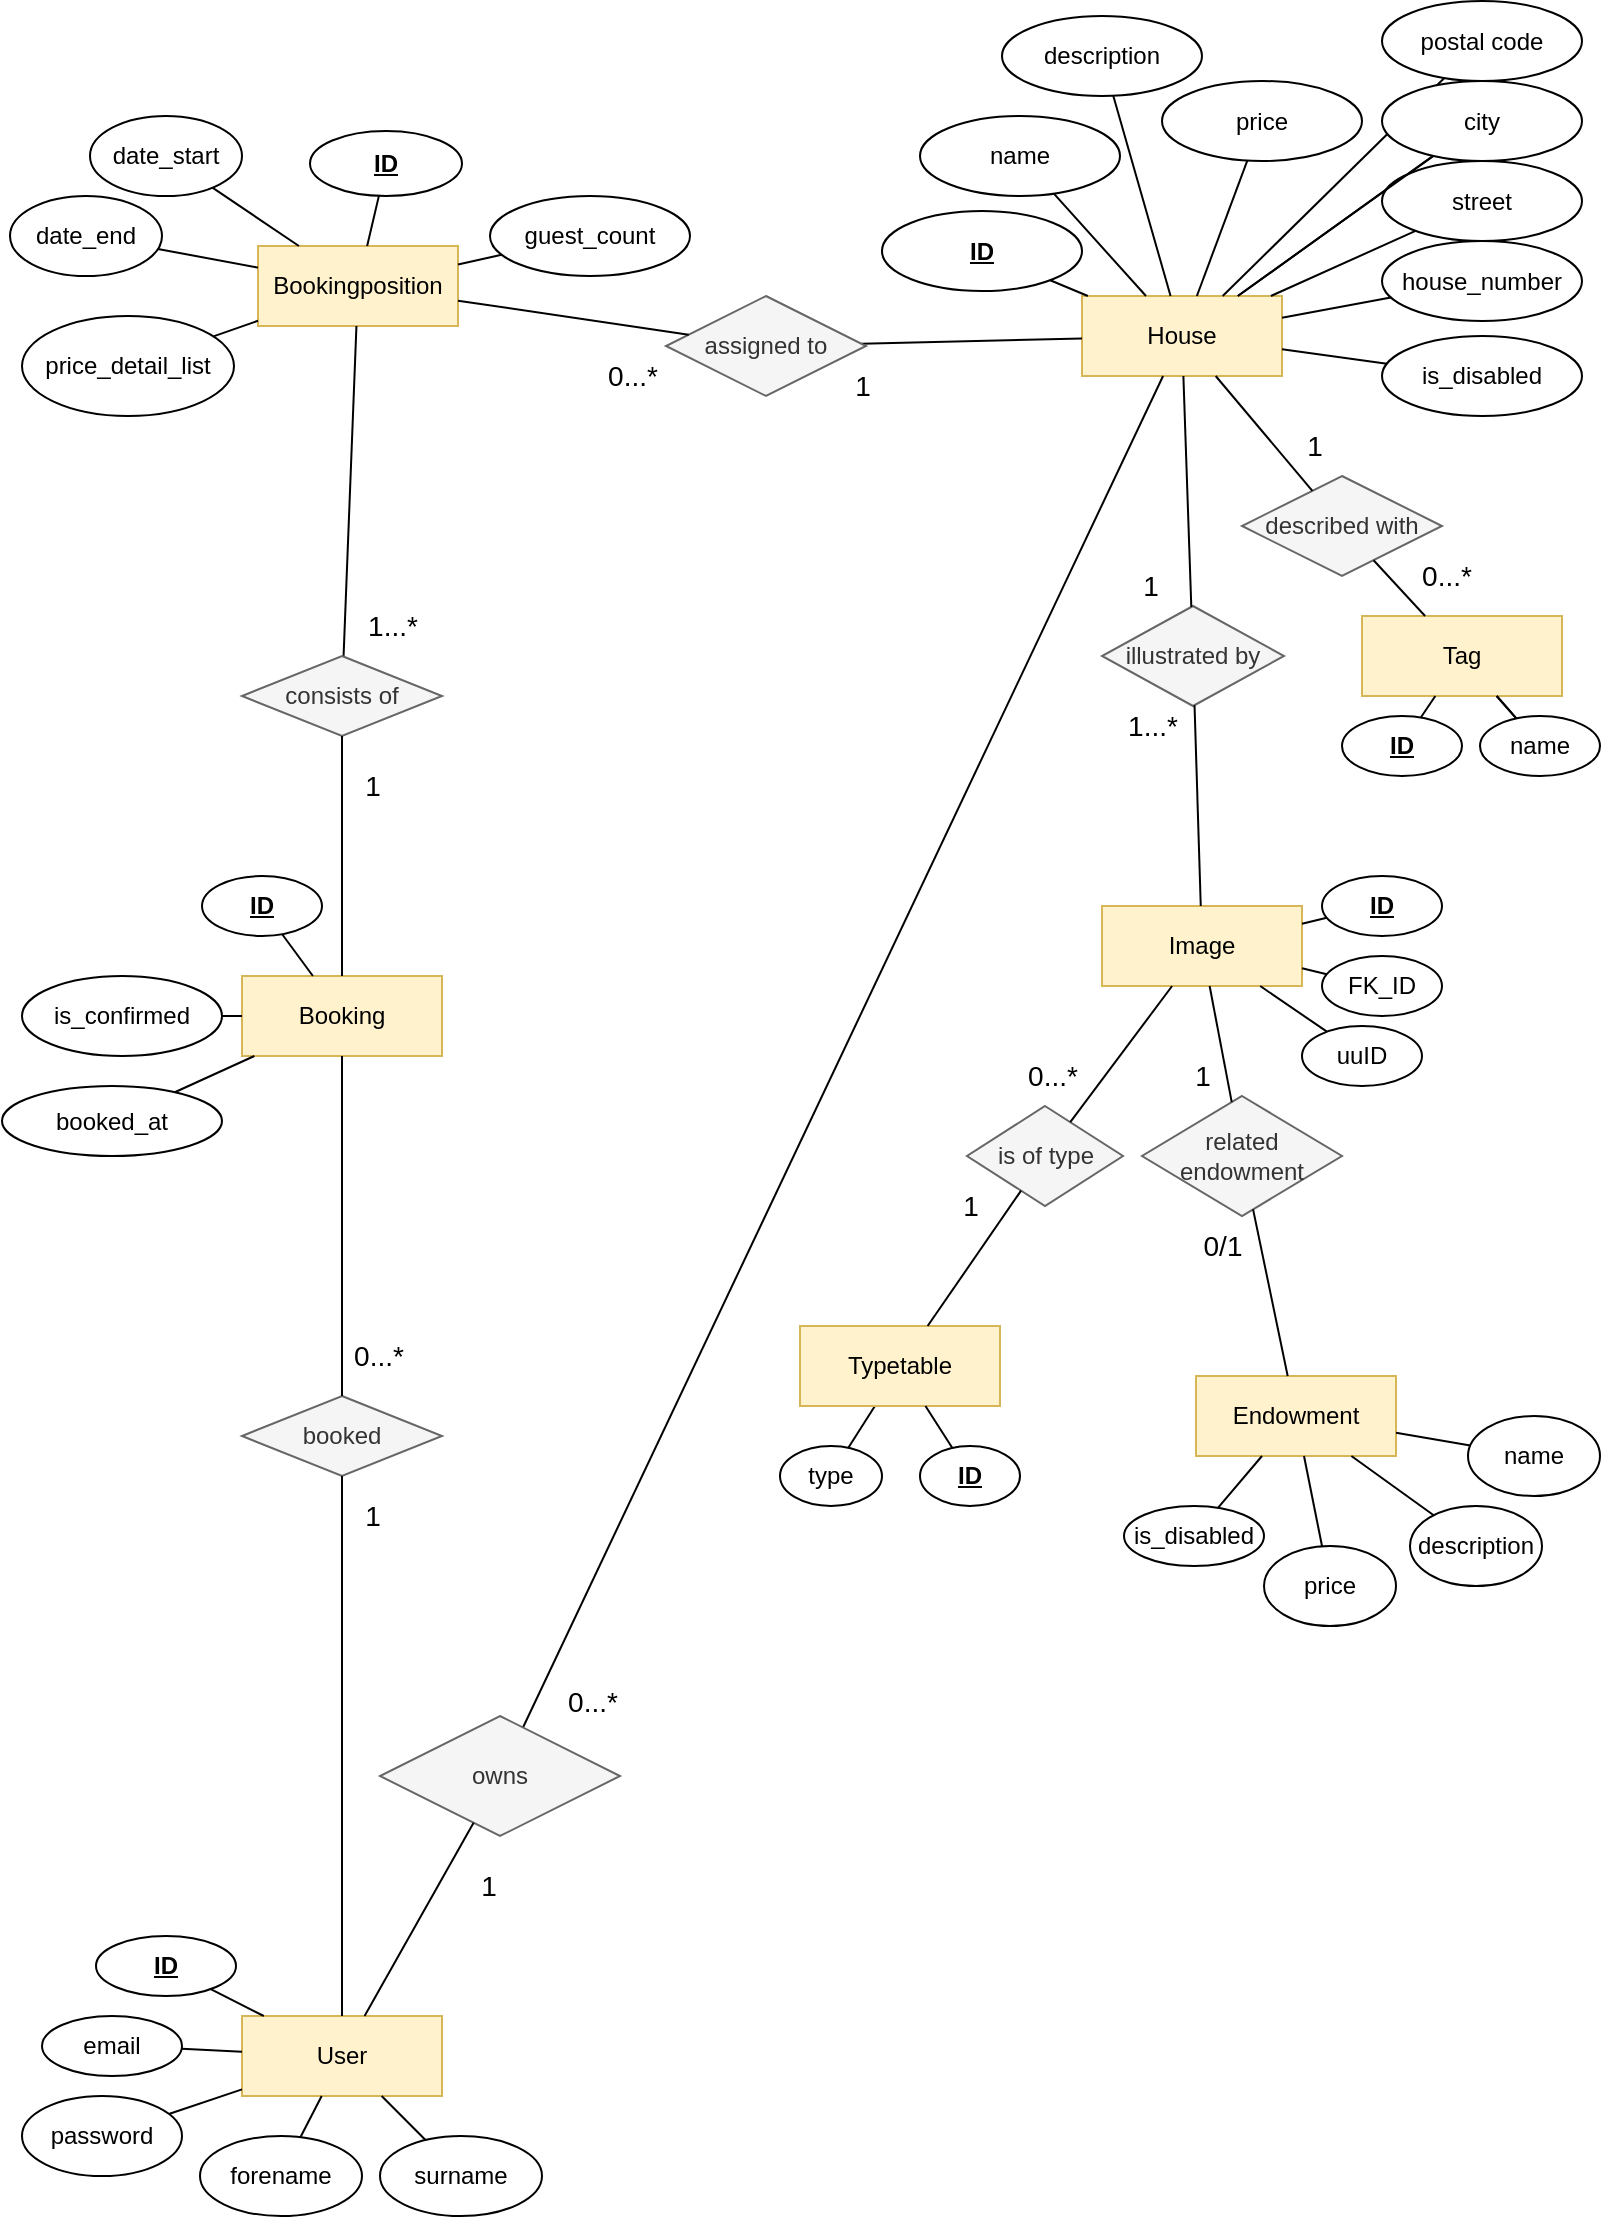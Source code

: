 <mxfile version="22.1.2" type="device">
  <diagram name="Seite-1" id="OsifApjgYvvoh2VOSOsC">
    <mxGraphModel dx="1434" dy="836" grid="1" gridSize="10" guides="1" tooltips="1" connect="1" arrows="1" fold="1" page="1" pageScale="1" pageWidth="827" pageHeight="1169" math="0" shadow="0">
      <root>
        <mxCell id="0" />
        <mxCell id="1" parent="0" />
        <mxCell id="ab5W0s9qCHvpIZwfEwE3-1" value="User" style="whiteSpace=wrap;html=1;align=center;fillColor=#fff2cc;strokeColor=#d6b656;" parent="1" vertex="1">
          <mxGeometry x="130" y="1030" width="100" height="40" as="geometry" />
        </mxCell>
        <mxCell id="ab5W0s9qCHvpIZwfEwE3-3" style="rounded=0;orthogonalLoop=1;jettySize=auto;html=1;endArrow=none;endFill=0;" parent="1" source="ab5W0s9qCHvpIZwfEwE3-2" target="ab5W0s9qCHvpIZwfEwE3-1" edge="1">
          <mxGeometry relative="1" as="geometry" />
        </mxCell>
        <mxCell id="ab5W0s9qCHvpIZwfEwE3-2" value="&lt;b&gt;&lt;u&gt;ID&lt;br&gt;&lt;/u&gt;&lt;/b&gt;" style="ellipse;whiteSpace=wrap;html=1;align=center;" parent="1" vertex="1">
          <mxGeometry x="57" y="990" width="70" height="30" as="geometry" />
        </mxCell>
        <mxCell id="ab5W0s9qCHvpIZwfEwE3-4" style="rounded=0;orthogonalLoop=1;jettySize=auto;html=1;endArrow=none;endFill=0;" parent="1" source="ab5W0s9qCHvpIZwfEwE3-5" target="ab5W0s9qCHvpIZwfEwE3-1" edge="1">
          <mxGeometry relative="1" as="geometry">
            <mxPoint x="306" y="1010" as="targetPoint" />
          </mxGeometry>
        </mxCell>
        <mxCell id="ab5W0s9qCHvpIZwfEwE3-5" value="email" style="ellipse;whiteSpace=wrap;html=1;align=center;" parent="1" vertex="1">
          <mxGeometry x="30" y="1030" width="70" height="30" as="geometry" />
        </mxCell>
        <mxCell id="ab5W0s9qCHvpIZwfEwE3-8" style="rounded=0;orthogonalLoop=1;jettySize=auto;html=1;endArrow=none;endFill=0;" parent="1" source="ab5W0s9qCHvpIZwfEwE3-9" target="ab5W0s9qCHvpIZwfEwE3-1" edge="1">
          <mxGeometry relative="1" as="geometry">
            <mxPoint x="240" y="970" as="targetPoint" />
          </mxGeometry>
        </mxCell>
        <mxCell id="ab5W0s9qCHvpIZwfEwE3-9" value="password" style="ellipse;whiteSpace=wrap;html=1;align=center;" parent="1" vertex="1">
          <mxGeometry x="20" y="1070" width="80" height="40" as="geometry" />
        </mxCell>
        <mxCell id="ab5W0s9qCHvpIZwfEwE3-10" style="rounded=0;orthogonalLoop=1;jettySize=auto;html=1;endArrow=none;endFill=0;" parent="1" source="ab5W0s9qCHvpIZwfEwE3-11" target="ab5W0s9qCHvpIZwfEwE3-1" edge="1">
          <mxGeometry relative="1" as="geometry">
            <mxPoint x="217" y="940" as="targetPoint" />
          </mxGeometry>
        </mxCell>
        <mxCell id="ab5W0s9qCHvpIZwfEwE3-11" value="forename" style="ellipse;whiteSpace=wrap;html=1;align=center;" parent="1" vertex="1">
          <mxGeometry x="109" y="1090" width="81" height="40" as="geometry" />
        </mxCell>
        <mxCell id="ab5W0s9qCHvpIZwfEwE3-12" style="rounded=0;orthogonalLoop=1;jettySize=auto;html=1;endArrow=none;endFill=0;" parent="1" source="ab5W0s9qCHvpIZwfEwE3-13" target="ab5W0s9qCHvpIZwfEwE3-1" edge="1">
          <mxGeometry relative="1" as="geometry">
            <mxPoint x="117" y="940" as="targetPoint" />
          </mxGeometry>
        </mxCell>
        <mxCell id="ab5W0s9qCHvpIZwfEwE3-13" value="surname" style="ellipse;whiteSpace=wrap;html=1;align=center;" parent="1" vertex="1">
          <mxGeometry x="199" y="1090" width="81" height="40" as="geometry" />
        </mxCell>
        <mxCell id="ab5W0s9qCHvpIZwfEwE3-16" value="Tag" style="whiteSpace=wrap;html=1;align=center;fillColor=#fff2cc;strokeColor=#d6b656;" parent="1" vertex="1">
          <mxGeometry x="690" y="330" width="100" height="40" as="geometry" />
        </mxCell>
        <mxCell id="ab5W0s9qCHvpIZwfEwE3-17" style="rounded=0;orthogonalLoop=1;jettySize=auto;html=1;endArrow=none;endFill=0;" parent="1" source="ab5W0s9qCHvpIZwfEwE3-18" target="ab5W0s9qCHvpIZwfEwE3-16" edge="1">
          <mxGeometry relative="1" as="geometry">
            <mxPoint x="668.333" y="270" as="targetPoint" />
          </mxGeometry>
        </mxCell>
        <mxCell id="ab5W0s9qCHvpIZwfEwE3-18" value="&lt;b&gt;&lt;u&gt;ID&lt;/u&gt;&lt;/b&gt;" style="ellipse;whiteSpace=wrap;html=1;align=center;" parent="1" vertex="1">
          <mxGeometry x="680" y="380" width="60" height="30" as="geometry" />
        </mxCell>
        <mxCell id="ab5W0s9qCHvpIZwfEwE3-21" style="rounded=0;orthogonalLoop=1;jettySize=auto;html=1;endArrow=none;endFill=0;" parent="1" source="ab5W0s9qCHvpIZwfEwE3-22" target="ab5W0s9qCHvpIZwfEwE3-16" edge="1">
          <mxGeometry relative="1" as="geometry">
            <mxPoint x="672" y="470" as="targetPoint" />
          </mxGeometry>
        </mxCell>
        <mxCell id="ab5W0s9qCHvpIZwfEwE3-23" value="Booking" style="whiteSpace=wrap;html=1;align=center;fillColor=#fff2cc;strokeColor=#d6b656;" parent="1" vertex="1">
          <mxGeometry x="130" y="510" width="100" height="40" as="geometry" />
        </mxCell>
        <mxCell id="ab5W0s9qCHvpIZwfEwE3-24" value="Bookingposition" style="whiteSpace=wrap;html=1;align=center;fillColor=#fff2cc;strokeColor=#d6b656;" parent="1" vertex="1">
          <mxGeometry x="138" y="145" width="100" height="40" as="geometry" />
        </mxCell>
        <mxCell id="ab5W0s9qCHvpIZwfEwE3-25" style="rounded=0;orthogonalLoop=1;jettySize=auto;html=1;endArrow=none;endFill=0;" parent="1" source="ab5W0s9qCHvpIZwfEwE3-26" target="ab5W0s9qCHvpIZwfEwE3-24" edge="1">
          <mxGeometry relative="1" as="geometry">
            <mxPoint x="54" y="165" as="targetPoint" />
          </mxGeometry>
        </mxCell>
        <mxCell id="ab5W0s9qCHvpIZwfEwE3-26" value="&lt;b&gt;&lt;u&gt;ID&lt;/u&gt;&lt;/b&gt;" style="ellipse;whiteSpace=wrap;html=1;align=center;" parent="1" vertex="1">
          <mxGeometry x="164" y="87.5" width="76" height="32.5" as="geometry" />
        </mxCell>
        <mxCell id="ab5W0s9qCHvpIZwfEwE3-29" value="House" style="whiteSpace=wrap;html=1;align=center;fillColor=#fff2cc;strokeColor=#d6b656;" parent="1" vertex="1">
          <mxGeometry x="550" y="170" width="100" height="40" as="geometry" />
        </mxCell>
        <mxCell id="ab5W0s9qCHvpIZwfEwE3-32" style="rounded=0;orthogonalLoop=1;jettySize=auto;html=1;endArrow=none;endFill=0;" parent="1" source="ab5W0s9qCHvpIZwfEwE3-33" target="ab5W0s9qCHvpIZwfEwE3-24" edge="1">
          <mxGeometry relative="1" as="geometry">
            <mxPoint x="268" y="75" as="targetPoint" />
          </mxGeometry>
        </mxCell>
        <mxCell id="ab5W0s9qCHvpIZwfEwE3-33" value="date_start" style="ellipse;whiteSpace=wrap;html=1;align=center;" parent="1" vertex="1">
          <mxGeometry x="54" y="80" width="76" height="40" as="geometry" />
        </mxCell>
        <mxCell id="ab5W0s9qCHvpIZwfEwE3-34" style="rounded=0;orthogonalLoop=1;jettySize=auto;html=1;endArrow=none;endFill=0;" parent="1" source="ab5W0s9qCHvpIZwfEwE3-35" target="ab5W0s9qCHvpIZwfEwE3-24" edge="1">
          <mxGeometry relative="1" as="geometry">
            <mxPoint x="208" y="15" as="targetPoint" />
          </mxGeometry>
        </mxCell>
        <mxCell id="ab5W0s9qCHvpIZwfEwE3-35" value="date_end" style="ellipse;whiteSpace=wrap;html=1;align=center;" parent="1" vertex="1">
          <mxGeometry x="14" y="120" width="76" height="40" as="geometry" />
        </mxCell>
        <mxCell id="ab5W0s9qCHvpIZwfEwE3-36" style="rounded=0;orthogonalLoop=1;jettySize=auto;html=1;endArrow=none;endFill=0;" parent="1" source="ab5W0s9qCHvpIZwfEwE3-37" target="ab5W0s9qCHvpIZwfEwE3-29" edge="1">
          <mxGeometry relative="1" as="geometry">
            <mxPoint x="551" y="325" as="targetPoint" />
          </mxGeometry>
        </mxCell>
        <mxCell id="ab5W0s9qCHvpIZwfEwE3-37" value="&lt;b&gt;&lt;u&gt;ID&lt;/u&gt;&lt;/b&gt;" style="ellipse;whiteSpace=wrap;html=1;align=center;" parent="1" vertex="1">
          <mxGeometry x="450" y="127.5" width="100" height="40" as="geometry" />
        </mxCell>
        <mxCell id="ab5W0s9qCHvpIZwfEwE3-38" style="rounded=0;orthogonalLoop=1;jettySize=auto;html=1;endArrow=none;endFill=0;" parent="1" source="ab5W0s9qCHvpIZwfEwE3-39" target="ab5W0s9qCHvpIZwfEwE3-29" edge="1">
          <mxGeometry relative="1" as="geometry">
            <mxPoint x="571" y="317.5" as="targetPoint" />
          </mxGeometry>
        </mxCell>
        <mxCell id="ab5W0s9qCHvpIZwfEwE3-39" value="description" style="ellipse;whiteSpace=wrap;html=1;align=center;" parent="1" vertex="1">
          <mxGeometry x="510" y="30" width="100" height="40" as="geometry" />
        </mxCell>
        <mxCell id="ab5W0s9qCHvpIZwfEwE3-40" style="rounded=0;orthogonalLoop=1;jettySize=auto;html=1;endArrow=none;endFill=0;" parent="1" source="ab5W0s9qCHvpIZwfEwE3-41" target="ab5W0s9qCHvpIZwfEwE3-29" edge="1">
          <mxGeometry relative="1" as="geometry">
            <mxPoint x="610" y="305" as="targetPoint" />
          </mxGeometry>
        </mxCell>
        <mxCell id="ab5W0s9qCHvpIZwfEwE3-41" value="price" style="ellipse;whiteSpace=wrap;html=1;align=center;" parent="1" vertex="1">
          <mxGeometry x="590" y="62.5" width="100" height="40" as="geometry" />
        </mxCell>
        <mxCell id="ab5W0s9qCHvpIZwfEwE3-42" style="rounded=0;orthogonalLoop=1;jettySize=auto;html=1;endArrow=none;endFill=0;" parent="1" source="ab5W0s9qCHvpIZwfEwE3-43" target="ab5W0s9qCHvpIZwfEwE3-29" edge="1">
          <mxGeometry relative="1" as="geometry">
            <mxPoint x="660" y="305" as="targetPoint" />
          </mxGeometry>
        </mxCell>
        <mxCell id="ab5W0s9qCHvpIZwfEwE3-53" style="rounded=0;orthogonalLoop=1;jettySize=auto;html=1;endArrow=none;endFill=0;" parent="1" source="ab5W0s9qCHvpIZwfEwE3-44" target="ab5W0s9qCHvpIZwfEwE3-29" edge="1">
          <mxGeometry relative="1" as="geometry" />
        </mxCell>
        <mxCell id="ab5W0s9qCHvpIZwfEwE3-44" value="owns" style="shape=rhombus;perimeter=rhombusPerimeter;whiteSpace=wrap;html=1;align=center;fillColor=#f5f5f5;strokeColor=#666666;fontColor=#333333;" parent="1" vertex="1">
          <mxGeometry x="199" y="880" width="120" height="60" as="geometry" />
        </mxCell>
        <mxCell id="ab5W0s9qCHvpIZwfEwE3-45" style="rounded=0;orthogonalLoop=1;jettySize=auto;html=1;endArrow=none;endFill=0;" parent="1" source="ab5W0s9qCHvpIZwfEwE3-46" target="ab5W0s9qCHvpIZwfEwE3-29" edge="1">
          <mxGeometry relative="1" as="geometry">
            <mxPoint x="630" y="330" as="targetPoint" />
          </mxGeometry>
        </mxCell>
        <mxCell id="ab5W0s9qCHvpIZwfEwE3-46" value="street" style="ellipse;whiteSpace=wrap;html=1;align=center;" parent="1" vertex="1">
          <mxGeometry x="700" y="102.5" width="100" height="40" as="geometry" />
        </mxCell>
        <mxCell id="ab5W0s9qCHvpIZwfEwE3-47" style="rounded=0;orthogonalLoop=1;jettySize=auto;html=1;endArrow=none;endFill=0;" parent="1" source="ab5W0s9qCHvpIZwfEwE3-43" target="ab5W0s9qCHvpIZwfEwE3-29" edge="1">
          <mxGeometry relative="1" as="geometry">
            <mxPoint x="570" y="350" as="targetPoint" />
          </mxGeometry>
        </mxCell>
        <mxCell id="ab5W0s9qCHvpIZwfEwE3-48" value="house_number" style="ellipse;whiteSpace=wrap;html=1;align=center;" parent="1" vertex="1">
          <mxGeometry x="700" y="142.5" width="100" height="40" as="geometry" />
        </mxCell>
        <mxCell id="ab5W0s9qCHvpIZwfEwE3-49" style="rounded=0;orthogonalLoop=1;jettySize=auto;html=1;endArrow=none;endFill=0;" parent="1" source="ab5W0s9qCHvpIZwfEwE3-50" target="ab5W0s9qCHvpIZwfEwE3-29" edge="1">
          <mxGeometry relative="1" as="geometry">
            <mxPoint x="520" y="320" as="targetPoint" />
          </mxGeometry>
        </mxCell>
        <mxCell id="ab5W0s9qCHvpIZwfEwE3-50" value="postal code" style="ellipse;whiteSpace=wrap;html=1;align=center;" parent="1" vertex="1">
          <mxGeometry x="700" y="22.5" width="100" height="40" as="geometry" />
        </mxCell>
        <mxCell id="ab5W0s9qCHvpIZwfEwE3-51" style="rounded=0;orthogonalLoop=1;jettySize=auto;html=1;endArrow=none;endFill=0;" parent="1" source="ab5W0s9qCHvpIZwfEwE3-52" target="ab5W0s9qCHvpIZwfEwE3-29" edge="1">
          <mxGeometry relative="1" as="geometry">
            <mxPoint x="660" y="130" as="targetPoint" />
          </mxGeometry>
        </mxCell>
        <mxCell id="ab5W0s9qCHvpIZwfEwE3-52" value="name" style="ellipse;whiteSpace=wrap;html=1;align=center;" parent="1" vertex="1">
          <mxGeometry x="469" y="80" width="100" height="40" as="geometry" />
        </mxCell>
        <mxCell id="ab5W0s9qCHvpIZwfEwE3-54" style="rounded=0;orthogonalLoop=1;jettySize=auto;html=1;endArrow=none;endFill=0;" parent="1" source="ab5W0s9qCHvpIZwfEwE3-1" target="ab5W0s9qCHvpIZwfEwE3-44" edge="1">
          <mxGeometry relative="1" as="geometry">
            <mxPoint x="314" y="919" as="sourcePoint" />
            <mxPoint x="438" y="780" as="targetPoint" />
          </mxGeometry>
        </mxCell>
        <mxCell id="ab5W0s9qCHvpIZwfEwE3-56" style="rounded=0;orthogonalLoop=1;jettySize=auto;html=1;endArrow=none;endFill=0;" parent="1" source="ab5W0s9qCHvpIZwfEwE3-55" target="ab5W0s9qCHvpIZwfEwE3-29" edge="1">
          <mxGeometry relative="1" as="geometry" />
        </mxCell>
        <mxCell id="ab5W0s9qCHvpIZwfEwE3-55" value="assigned to" style="shape=rhombus;perimeter=rhombusPerimeter;whiteSpace=wrap;html=1;align=center;fillColor=#f5f5f5;strokeColor=#666666;fontColor=#333333;" parent="1" vertex="1">
          <mxGeometry x="342" y="170" width="100" height="50" as="geometry" />
        </mxCell>
        <mxCell id="ab5W0s9qCHvpIZwfEwE3-57" style="rounded=0;orthogonalLoop=1;jettySize=auto;html=1;endArrow=none;endFill=0;" parent="1" source="ab5W0s9qCHvpIZwfEwE3-24" target="ab5W0s9qCHvpIZwfEwE3-55" edge="1">
          <mxGeometry relative="1" as="geometry">
            <mxPoint x="-96" y="330" as="sourcePoint" />
            <mxPoint x="191" y="195" as="targetPoint" />
          </mxGeometry>
        </mxCell>
        <mxCell id="ab5W0s9qCHvpIZwfEwE3-58" value="described with" style="shape=rhombus;perimeter=rhombusPerimeter;whiteSpace=wrap;html=1;align=center;fillColor=#f5f5f5;fontColor=#333333;strokeColor=#666666;" parent="1" vertex="1">
          <mxGeometry x="630" y="260" width="100" height="50" as="geometry" />
        </mxCell>
        <mxCell id="ab5W0s9qCHvpIZwfEwE3-59" style="rounded=0;orthogonalLoop=1;jettySize=auto;html=1;endArrow=none;endFill=0;" parent="1" source="ab5W0s9qCHvpIZwfEwE3-58" target="ab5W0s9qCHvpIZwfEwE3-29" edge="1">
          <mxGeometry relative="1" as="geometry">
            <mxPoint x="494.5" y="432" as="sourcePoint" />
            <mxPoint x="505.5" y="330" as="targetPoint" />
          </mxGeometry>
        </mxCell>
        <mxCell id="ab5W0s9qCHvpIZwfEwE3-60" style="rounded=0;orthogonalLoop=1;jettySize=auto;html=1;endArrow=none;endFill=0;" parent="1" source="ab5W0s9qCHvpIZwfEwE3-58" target="ab5W0s9qCHvpIZwfEwE3-16" edge="1">
          <mxGeometry relative="1" as="geometry">
            <mxPoint x="657" y="287" as="sourcePoint" />
            <mxPoint x="631" y="240" as="targetPoint" />
          </mxGeometry>
        </mxCell>
        <mxCell id="ab5W0s9qCHvpIZwfEwE3-61" value="" style="rounded=0;orthogonalLoop=1;jettySize=auto;html=1;endArrow=none;endFill=0;" parent="1" source="ab5W0s9qCHvpIZwfEwE3-48" target="ab5W0s9qCHvpIZwfEwE3-29" edge="1">
          <mxGeometry relative="1" as="geometry">
            <mxPoint x="629" y="190" as="targetPoint" />
            <mxPoint x="733" y="79" as="sourcePoint" />
          </mxGeometry>
        </mxCell>
        <mxCell id="ab5W0s9qCHvpIZwfEwE3-43" value="city" style="ellipse;whiteSpace=wrap;html=1;align=center;" parent="1" vertex="1">
          <mxGeometry x="700" y="62.5" width="100" height="40" as="geometry" />
        </mxCell>
        <mxCell id="ab5W0s9qCHvpIZwfEwE3-63" style="rounded=0;orthogonalLoop=1;jettySize=auto;html=1;endArrow=none;endFill=0;" parent="1" source="ab5W0s9qCHvpIZwfEwE3-62" target="ab5W0s9qCHvpIZwfEwE3-24" edge="1">
          <mxGeometry relative="1" as="geometry" />
        </mxCell>
        <mxCell id="ab5W0s9qCHvpIZwfEwE3-62" value="consists of" style="shape=rhombus;perimeter=rhombusPerimeter;whiteSpace=wrap;html=1;align=center;fillColor=#f5f5f5;strokeColor=#666666;fontColor=#333333;" parent="1" vertex="1">
          <mxGeometry x="130" y="350" width="100" height="40" as="geometry" />
        </mxCell>
        <mxCell id="ab5W0s9qCHvpIZwfEwE3-64" style="rounded=0;orthogonalLoop=1;jettySize=auto;html=1;endArrow=none;endFill=0;" parent="1" source="ab5W0s9qCHvpIZwfEwE3-23" target="ab5W0s9qCHvpIZwfEwE3-62" edge="1">
          <mxGeometry relative="1" as="geometry">
            <mxPoint x="183" y="143" as="sourcePoint" />
            <mxPoint x="159" y="48" as="targetPoint" />
          </mxGeometry>
        </mxCell>
        <mxCell id="ab5W0s9qCHvpIZwfEwE3-65" style="rounded=0;orthogonalLoop=1;jettySize=auto;html=1;endArrow=none;endFill=0;" parent="1" source="ab5W0s9qCHvpIZwfEwE3-81" target="ab5W0s9qCHvpIZwfEwE3-23" edge="1">
          <mxGeometry relative="1" as="geometry">
            <mxPoint x="13" y="238" as="targetPoint" />
            <mxPoint x="150.09" y="489.126" as="sourcePoint" />
          </mxGeometry>
        </mxCell>
        <mxCell id="ab5W0s9qCHvpIZwfEwE3-67" value="booked" style="shape=rhombus;perimeter=rhombusPerimeter;whiteSpace=wrap;html=1;align=center;fillColor=#f5f5f5;strokeColor=#666666;fontColor=#333333;" parent="1" vertex="1">
          <mxGeometry x="130" y="720" width="100" height="40" as="geometry" />
        </mxCell>
        <mxCell id="ab5W0s9qCHvpIZwfEwE3-69" style="rounded=0;orthogonalLoop=1;jettySize=auto;html=1;endArrow=none;endFill=0;" parent="1" source="ab5W0s9qCHvpIZwfEwE3-23" target="ab5W0s9qCHvpIZwfEwE3-67" edge="1">
          <mxGeometry relative="1" as="geometry">
            <mxPoint x="180" y="360" as="sourcePoint" />
            <mxPoint x="218" y="284" as="targetPoint" />
          </mxGeometry>
        </mxCell>
        <mxCell id="ab5W0s9qCHvpIZwfEwE3-70" style="rounded=0;orthogonalLoop=1;jettySize=auto;html=1;endArrow=none;endFill=0;" parent="1" source="ab5W0s9qCHvpIZwfEwE3-1" target="ab5W0s9qCHvpIZwfEwE3-67" edge="1">
          <mxGeometry relative="1" as="geometry">
            <mxPoint x="168" y="400" as="sourcePoint" />
            <mxPoint x="153" y="542" as="targetPoint" />
          </mxGeometry>
        </mxCell>
        <mxCell id="ab5W0s9qCHvpIZwfEwE3-81" value="&lt;b&gt;&lt;u&gt;ID&lt;/u&gt;&lt;/b&gt;" style="ellipse;whiteSpace=wrap;html=1;align=center;" parent="1" vertex="1">
          <mxGeometry x="110" y="460" width="60" height="30" as="geometry" />
        </mxCell>
        <mxCell id="ab5W0s9qCHvpIZwfEwE3-82" value="Image" style="whiteSpace=wrap;html=1;align=center;fillColor=#fff2cc;strokeColor=#d6b656;" parent="1" vertex="1">
          <mxGeometry x="560" y="475" width="100" height="40" as="geometry" />
        </mxCell>
        <mxCell id="ab5W0s9qCHvpIZwfEwE3-83" style="rounded=0;orthogonalLoop=1;jettySize=auto;html=1;endArrow=none;endFill=0;" parent="1" source="ab5W0s9qCHvpIZwfEwE3-84" target="ab5W0s9qCHvpIZwfEwE3-82" edge="1">
          <mxGeometry relative="1" as="geometry">
            <mxPoint x="374" y="250" as="targetPoint" />
            <mxPoint x="359.09" y="229.126" as="sourcePoint" />
          </mxGeometry>
        </mxCell>
        <mxCell id="ab5W0s9qCHvpIZwfEwE3-84" value="&lt;b&gt;&lt;u&gt;ID&lt;/u&gt;&lt;/b&gt;" style="ellipse;whiteSpace=wrap;html=1;align=center;" parent="1" vertex="1">
          <mxGeometry x="670" y="460" width="60" height="30" as="geometry" />
        </mxCell>
        <mxCell id="ab5W0s9qCHvpIZwfEwE3-89" value="illustrated by" style="shape=rhombus;perimeter=rhombusPerimeter;whiteSpace=wrap;html=1;align=center;fillColor=#f5f5f5;strokeColor=#666666;fontColor=#333333;" parent="1" vertex="1">
          <mxGeometry x="560" y="325" width="91" height="50" as="geometry" />
        </mxCell>
        <mxCell id="ab5W0s9qCHvpIZwfEwE3-90" style="rounded=0;orthogonalLoop=1;jettySize=auto;html=1;endArrow=none;endFill=0;" parent="1" source="ab5W0s9qCHvpIZwfEwE3-89" target="ab5W0s9qCHvpIZwfEwE3-29" edge="1">
          <mxGeometry relative="1" as="geometry">
            <mxPoint x="230" y="610" as="sourcePoint" />
            <mxPoint x="230" y="490" as="targetPoint" />
          </mxGeometry>
        </mxCell>
        <mxCell id="ab5W0s9qCHvpIZwfEwE3-91" style="rounded=0;orthogonalLoop=1;jettySize=auto;html=1;endArrow=none;endFill=0;" parent="1" source="ab5W0s9qCHvpIZwfEwE3-82" target="ab5W0s9qCHvpIZwfEwE3-89" edge="1">
          <mxGeometry relative="1" as="geometry">
            <mxPoint x="239" y="650" as="sourcePoint" />
            <mxPoint x="239" y="530" as="targetPoint" />
          </mxGeometry>
        </mxCell>
        <mxCell id="ab5W0s9qCHvpIZwfEwE3-92" style="rounded=0;orthogonalLoop=1;jettySize=auto;html=1;endArrow=none;endFill=0;" parent="1" source="ab5W0s9qCHvpIZwfEwE3-93" target="ab5W0s9qCHvpIZwfEwE3-23" edge="1">
          <mxGeometry relative="1" as="geometry">
            <mxPoint x="84" y="64.5" as="targetPoint" />
          </mxGeometry>
        </mxCell>
        <mxCell id="ab5W0s9qCHvpIZwfEwE3-93" value="is_confirmed" style="ellipse;whiteSpace=wrap;html=1;align=center;" parent="1" vertex="1">
          <mxGeometry x="20" y="510" width="100" height="40" as="geometry" />
        </mxCell>
        <mxCell id="ab5W0s9qCHvpIZwfEwE3-94" style="rounded=0;orthogonalLoop=1;jettySize=auto;html=1;endArrow=none;endFill=0;" parent="1" source="ab5W0s9qCHvpIZwfEwE3-22" target="ab5W0s9qCHvpIZwfEwE3-16" edge="1">
          <mxGeometry relative="1" as="geometry">
            <mxPoint x="748" y="470" as="targetPoint" />
          </mxGeometry>
        </mxCell>
        <mxCell id="ab5W0s9qCHvpIZwfEwE3-22" value="name" style="ellipse;whiteSpace=wrap;html=1;align=center;" parent="1" vertex="1">
          <mxGeometry x="749" y="380" width="60" height="30" as="geometry" />
        </mxCell>
        <mxCell id="ab5W0s9qCHvpIZwfEwE3-106" style="rounded=0;orthogonalLoop=1;jettySize=auto;html=1;endArrow=none;endFill=0;" parent="1" source="ab5W0s9qCHvpIZwfEwE3-107" target="ab5W0s9qCHvpIZwfEwE3-23" edge="1">
          <mxGeometry relative="1" as="geometry">
            <mxPoint x="102" y="87" as="targetPoint" />
          </mxGeometry>
        </mxCell>
        <mxCell id="ab5W0s9qCHvpIZwfEwE3-107" value="booked_at" style="ellipse;whiteSpace=wrap;html=1;align=center;" parent="1" vertex="1">
          <mxGeometry x="10" y="565" width="110" height="35" as="geometry" />
        </mxCell>
        <mxCell id="ab5W0s9qCHvpIZwfEwE3-108" style="rounded=0;orthogonalLoop=1;jettySize=auto;html=1;endArrow=none;endFill=0;" parent="1" source="ab5W0s9qCHvpIZwfEwE3-109" target="ab5W0s9qCHvpIZwfEwE3-24" edge="1">
          <mxGeometry relative="1" as="geometry">
            <mxPoint x="385" y="139.5" as="targetPoint" />
          </mxGeometry>
        </mxCell>
        <mxCell id="ab5W0s9qCHvpIZwfEwE3-109" value="guest_count" style="ellipse;whiteSpace=wrap;html=1;align=center;" parent="1" vertex="1">
          <mxGeometry x="254" y="120" width="100" height="40" as="geometry" />
        </mxCell>
        <mxCell id="ab5W0s9qCHvpIZwfEwE3-112" value="is_disabled" style="ellipse;whiteSpace=wrap;html=1;align=center;" parent="1" vertex="1">
          <mxGeometry x="700" y="190" width="100" height="40" as="geometry" />
        </mxCell>
        <mxCell id="ab5W0s9qCHvpIZwfEwE3-113" value="" style="rounded=0;orthogonalLoop=1;jettySize=auto;html=1;endArrow=none;endFill=0;" parent="1" source="ab5W0s9qCHvpIZwfEwE3-112" target="ab5W0s9qCHvpIZwfEwE3-29" edge="1">
          <mxGeometry relative="1" as="geometry">
            <mxPoint x="665" y="238.5" as="targetPoint" />
            <mxPoint x="748" y="136.5" as="sourcePoint" />
          </mxGeometry>
        </mxCell>
        <mxCell id="3T7cJo7FmOZhtldxoi6--1" value="Endowment" style="whiteSpace=wrap;html=1;align=center;fillColor=#fff2cc;strokeColor=#d6b656;" parent="1" vertex="1">
          <mxGeometry x="607" y="710" width="100" height="40" as="geometry" />
        </mxCell>
        <mxCell id="3T7cJo7FmOZhtldxoi6--2" value="is_disabled" style="ellipse;whiteSpace=wrap;html=1;align=center;" parent="1" vertex="1">
          <mxGeometry x="571" y="775" width="70" height="30" as="geometry" />
        </mxCell>
        <mxCell id="3T7cJo7FmOZhtldxoi6--3" value="" style="rounded=0;orthogonalLoop=1;jettySize=auto;html=1;endArrow=none;endFill=0;" parent="1" source="3T7cJo7FmOZhtldxoi6--2" target="3T7cJo7FmOZhtldxoi6--1" edge="1">
          <mxGeometry relative="1" as="geometry">
            <mxPoint x="576" y="760" as="targetPoint" />
            <mxPoint x="684" y="720" as="sourcePoint" />
          </mxGeometry>
        </mxCell>
        <mxCell id="3T7cJo7FmOZhtldxoi6--10" style="rounded=0;orthogonalLoop=1;jettySize=auto;html=1;endArrow=none;endFill=0;" parent="1" source="3T7cJo7FmOZhtldxoi6--11" target="ab5W0s9qCHvpIZwfEwE3-24" edge="1">
          <mxGeometry relative="1" as="geometry">
            <mxPoint x="217" y="297.5" as="targetPoint" />
          </mxGeometry>
        </mxCell>
        <mxCell id="3T7cJo7FmOZhtldxoi6--11" value="price_detail_list" style="ellipse;whiteSpace=wrap;html=1;align=center;" parent="1" vertex="1">
          <mxGeometry x="20" y="180" width="106" height="50" as="geometry" />
        </mxCell>
        <mxCell id="3T7cJo7FmOZhtldxoi6--13" style="rounded=0;orthogonalLoop=1;jettySize=auto;html=1;endArrow=none;endFill=0;" parent="1" source="3T7cJo7FmOZhtldxoi6--12" target="3T7cJo7FmOZhtldxoi6--21" edge="1">
          <mxGeometry relative="1" as="geometry" />
        </mxCell>
        <mxCell id="3T7cJo7FmOZhtldxoi6--12" value="type" style="ellipse;whiteSpace=wrap;html=1;align=center;" parent="1" vertex="1">
          <mxGeometry x="399" y="745" width="51" height="30" as="geometry" />
        </mxCell>
        <mxCell id="3T7cJo7FmOZhtldxoi6--14" style="rounded=0;orthogonalLoop=1;jettySize=auto;html=1;endArrow=none;endFill=0;" parent="1" source="3T7cJo7FmOZhtldxoi6--15" target="ab5W0s9qCHvpIZwfEwE3-82" edge="1">
          <mxGeometry relative="1" as="geometry">
            <mxPoint x="454" y="300" as="targetPoint" />
          </mxGeometry>
        </mxCell>
        <mxCell id="3T7cJo7FmOZhtldxoi6--15" value="FK_ID" style="ellipse;whiteSpace=wrap;html=1;align=center;" parent="1" vertex="1">
          <mxGeometry x="670" y="500" width="60" height="30" as="geometry" />
        </mxCell>
        <mxCell id="3T7cJo7FmOZhtldxoi6--16" style="rounded=0;orthogonalLoop=1;jettySize=auto;html=1;endArrow=none;endFill=0;" parent="1" source="3T7cJo7FmOZhtldxoi6--17" target="ab5W0s9qCHvpIZwfEwE3-82" edge="1">
          <mxGeometry relative="1" as="geometry">
            <mxPoint x="236" y="322.5" as="targetPoint" />
          </mxGeometry>
        </mxCell>
        <mxCell id="3T7cJo7FmOZhtldxoi6--17" value="uuID" style="ellipse;whiteSpace=wrap;html=1;align=center;" parent="1" vertex="1">
          <mxGeometry x="660" y="535" width="60" height="30" as="geometry" />
        </mxCell>
        <mxCell id="3T7cJo7FmOZhtldxoi6--21" value="Typetable" style="whiteSpace=wrap;html=1;align=center;fillColor=#fff2cc;strokeColor=#d6b656;" parent="1" vertex="1">
          <mxGeometry x="409" y="685" width="100" height="40" as="geometry" />
        </mxCell>
        <mxCell id="3T7cJo7FmOZhtldxoi6--23" value="is of type" style="shape=rhombus;perimeter=rhombusPerimeter;whiteSpace=wrap;html=1;align=center;fillColor=#f5f5f5;strokeColor=#666666;fontColor=#333333;" parent="1" vertex="1">
          <mxGeometry x="492.5" y="575" width="78" height="50" as="geometry" />
        </mxCell>
        <mxCell id="3T7cJo7FmOZhtldxoi6--24" style="rounded=0;orthogonalLoop=1;jettySize=auto;html=1;endArrow=none;endFill=0;" parent="1" source="3T7cJo7FmOZhtldxoi6--25" target="3T7cJo7FmOZhtldxoi6--21" edge="1">
          <mxGeometry relative="1" as="geometry">
            <mxPoint x="506" y="625" as="targetPoint" />
          </mxGeometry>
        </mxCell>
        <mxCell id="3T7cJo7FmOZhtldxoi6--25" value="&lt;b&gt;&lt;u&gt;ID&lt;/u&gt;&lt;/b&gt;" style="ellipse;whiteSpace=wrap;html=1;align=center;" parent="1" vertex="1">
          <mxGeometry x="469" y="745" width="50" height="30" as="geometry" />
        </mxCell>
        <mxCell id="3T7cJo7FmOZhtldxoi6--29" style="rounded=0;orthogonalLoop=1;jettySize=auto;html=1;endArrow=none;endFill=0;" parent="1" source="3T7cJo7FmOZhtldxoi6--23" target="3T7cJo7FmOZhtldxoi6--21" edge="1">
          <mxGeometry relative="1" as="geometry">
            <mxPoint x="521" y="670" as="targetPoint" />
            <mxPoint x="540" y="661" as="sourcePoint" />
          </mxGeometry>
        </mxCell>
        <mxCell id="3T7cJo7FmOZhtldxoi6--30" style="rounded=0;orthogonalLoop=1;jettySize=auto;html=1;endArrow=none;endFill=0;" parent="1" source="ab5W0s9qCHvpIZwfEwE3-82" target="3T7cJo7FmOZhtldxoi6--23" edge="1">
          <mxGeometry relative="1" as="geometry">
            <mxPoint x="343" y="530" as="targetPoint" />
            <mxPoint x="306" y="485" as="sourcePoint" />
          </mxGeometry>
        </mxCell>
        <mxCell id="3T7cJo7FmOZhtldxoi6--32" value="related endowment" style="shape=rhombus;perimeter=rhombusPerimeter;whiteSpace=wrap;html=1;align=center;fillColor=#f5f5f5;strokeColor=#666666;fontColor=#333333;" parent="1" vertex="1">
          <mxGeometry x="580" y="570" width="100" height="60" as="geometry" />
        </mxCell>
        <mxCell id="3T7cJo7FmOZhtldxoi6--33" style="rounded=0;orthogonalLoop=1;jettySize=auto;html=1;endArrow=none;endFill=0;" parent="1" source="3T7cJo7FmOZhtldxoi6--32" target="3T7cJo7FmOZhtldxoi6--1" edge="1">
          <mxGeometry relative="1" as="geometry">
            <mxPoint x="656.401" y="575" as="targetPoint" />
            <mxPoint x="705.29" y="633.5" as="sourcePoint" />
          </mxGeometry>
        </mxCell>
        <mxCell id="3T7cJo7FmOZhtldxoi6--34" style="rounded=0;orthogonalLoop=1;jettySize=auto;html=1;endArrow=none;endFill=0;" parent="1" source="ab5W0s9qCHvpIZwfEwE3-82" target="3T7cJo7FmOZhtldxoi6--32" edge="1">
          <mxGeometry relative="1" as="geometry">
            <mxPoint x="628.29" y="527.5" as="targetPoint" />
            <mxPoint x="490.0" y="320" as="sourcePoint" />
          </mxGeometry>
        </mxCell>
        <mxCell id="3T7cJo7FmOZhtldxoi6--35" style="rounded=0;orthogonalLoop=1;jettySize=auto;html=1;endArrow=none;endFill=0;" parent="1" source="3T7cJo7FmOZhtldxoi6--36" target="3T7cJo7FmOZhtldxoi6--1" edge="1">
          <mxGeometry relative="1" as="geometry">
            <mxPoint x="725" y="725" as="targetPoint" />
          </mxGeometry>
        </mxCell>
        <mxCell id="3T7cJo7FmOZhtldxoi6--36" value="name" style="ellipse;whiteSpace=wrap;html=1;align=center;" parent="1" vertex="1">
          <mxGeometry x="743" y="730" width="66" height="40" as="geometry" />
        </mxCell>
        <mxCell id="3T7cJo7FmOZhtldxoi6--37" style="rounded=0;orthogonalLoop=1;jettySize=auto;html=1;endArrow=none;endFill=0;" parent="1" source="3T7cJo7FmOZhtldxoi6--38" target="3T7cJo7FmOZhtldxoi6--1" edge="1">
          <mxGeometry relative="1" as="geometry">
            <mxPoint x="747" y="795" as="targetPoint" />
          </mxGeometry>
        </mxCell>
        <mxCell id="3T7cJo7FmOZhtldxoi6--38" value="price" style="ellipse;whiteSpace=wrap;html=1;align=center;" parent="1" vertex="1">
          <mxGeometry x="641" y="795" width="66" height="40" as="geometry" />
        </mxCell>
        <mxCell id="3T7cJo7FmOZhtldxoi6--39" style="rounded=0;orthogonalLoop=1;jettySize=auto;html=1;endArrow=none;endFill=0;" parent="1" source="3T7cJo7FmOZhtldxoi6--40" target="3T7cJo7FmOZhtldxoi6--1" edge="1">
          <mxGeometry relative="1" as="geometry">
            <mxPoint x="737" y="792" as="targetPoint" />
          </mxGeometry>
        </mxCell>
        <mxCell id="3T7cJo7FmOZhtldxoi6--40" value="description" style="ellipse;whiteSpace=wrap;html=1;align=center;" parent="1" vertex="1">
          <mxGeometry x="714" y="775" width="66" height="40" as="geometry" />
        </mxCell>
        <mxCell id="D0U0qlArmKWDQ3RE8Xp4-1" value="&lt;font style=&quot;font-size: 14px;&quot;&gt;0...*&lt;/font&gt;" style="text;html=1;align=center;verticalAlign=middle;resizable=0;points=[];autosize=1;strokeColor=none;fillColor=none;fontSize=14;" parent="1" vertex="1">
          <mxGeometry x="280" y="858" width="50" height="30" as="geometry" />
        </mxCell>
        <mxCell id="D0U0qlArmKWDQ3RE8Xp4-2" value="&lt;font style=&quot;font-size: 14px;&quot;&gt;1&lt;/font&gt;" style="text;html=1;align=center;verticalAlign=middle;resizable=0;points=[];autosize=1;strokeColor=none;fillColor=none;fontSize=14;" parent="1" vertex="1">
          <mxGeometry x="238" y="950" width="30" height="30" as="geometry" />
        </mxCell>
        <mxCell id="D0U0qlArmKWDQ3RE8Xp4-3" value="&lt;font style=&quot;font-size: 14px;&quot;&gt;1&lt;/font&gt;" style="text;html=1;align=center;verticalAlign=middle;resizable=0;points=[];autosize=1;strokeColor=none;fillColor=none;fontSize=14;" parent="1" vertex="1">
          <mxGeometry x="424.5" y="200" width="30" height="30" as="geometry" />
        </mxCell>
        <mxCell id="D0U0qlArmKWDQ3RE8Xp4-4" value="&lt;font style=&quot;font-size: 14px;&quot;&gt;0...*&lt;/font&gt;" style="text;html=1;align=center;verticalAlign=middle;resizable=0;points=[];autosize=1;strokeColor=none;fillColor=none;fontSize=14;" parent="1" vertex="1">
          <mxGeometry x="300" y="195" width="50" height="30" as="geometry" />
        </mxCell>
        <mxCell id="D0U0qlArmKWDQ3RE8Xp4-5" value="&lt;font style=&quot;font-size: 14px;&quot;&gt;1...*&lt;/font&gt;" style="text;html=1;align=center;verticalAlign=middle;resizable=0;points=[];autosize=1;strokeColor=none;fillColor=none;fontSize=14;" parent="1" vertex="1">
          <mxGeometry x="180" y="320" width="50" height="30" as="geometry" />
        </mxCell>
        <mxCell id="D0U0qlArmKWDQ3RE8Xp4-6" value="&lt;font style=&quot;font-size: 14px;&quot;&gt;1&lt;/font&gt;" style="text;html=1;align=center;verticalAlign=middle;resizable=0;points=[];autosize=1;strokeColor=none;fillColor=none;fontSize=14;" parent="1" vertex="1">
          <mxGeometry x="180" y="400" width="30" height="30" as="geometry" />
        </mxCell>
        <mxCell id="D0U0qlArmKWDQ3RE8Xp4-7" value="&lt;font style=&quot;font-size: 14px;&quot;&gt;1&lt;/font&gt;" style="text;html=1;align=center;verticalAlign=middle;resizable=0;points=[];autosize=1;strokeColor=none;fillColor=none;fontSize=14;" parent="1" vertex="1">
          <mxGeometry x="180" y="765" width="30" height="30" as="geometry" />
        </mxCell>
        <mxCell id="D0U0qlArmKWDQ3RE8Xp4-8" value="&lt;font style=&quot;font-size: 14px;&quot;&gt;0...*&lt;/font&gt;" style="text;html=1;align=center;verticalAlign=middle;resizable=0;points=[];autosize=1;strokeColor=none;fillColor=none;fontSize=14;" parent="1" vertex="1">
          <mxGeometry x="173" y="685" width="50" height="30" as="geometry" />
        </mxCell>
        <mxCell id="D0U0qlArmKWDQ3RE8Xp4-9" value="&lt;font style=&quot;font-size: 14px;&quot;&gt;1&lt;/font&gt;" style="text;html=1;align=center;verticalAlign=middle;resizable=0;points=[];autosize=1;strokeColor=none;fillColor=none;fontSize=14;" parent="1" vertex="1">
          <mxGeometry x="651" y="230" width="30" height="30" as="geometry" />
        </mxCell>
        <mxCell id="D0U0qlArmKWDQ3RE8Xp4-10" value="&lt;font style=&quot;font-size: 14px;&quot;&gt;0...*&lt;/font&gt;" style="text;html=1;align=center;verticalAlign=middle;resizable=0;points=[];autosize=1;strokeColor=none;fillColor=none;fontSize=14;" parent="1" vertex="1">
          <mxGeometry x="707" y="295" width="50" height="30" as="geometry" />
        </mxCell>
        <mxCell id="D0U0qlArmKWDQ3RE8Xp4-11" value="&lt;font style=&quot;font-size: 14px;&quot;&gt;1&lt;/font&gt;" style="text;html=1;align=center;verticalAlign=middle;resizable=0;points=[];autosize=1;strokeColor=none;fillColor=none;fontSize=14;" parent="1" vertex="1">
          <mxGeometry x="569" y="300" width="30" height="30" as="geometry" />
        </mxCell>
        <mxCell id="D0U0qlArmKWDQ3RE8Xp4-12" value="&lt;font style=&quot;font-size: 14px;&quot;&gt;1...*&lt;/font&gt;" style="text;html=1;align=center;verticalAlign=middle;resizable=0;points=[];autosize=1;strokeColor=none;fillColor=none;fontSize=14;" parent="1" vertex="1">
          <mxGeometry x="560" y="370" width="50" height="30" as="geometry" />
        </mxCell>
        <mxCell id="D0U0qlArmKWDQ3RE8Xp4-13" value="&lt;font style=&quot;font-size: 14px;&quot;&gt;1&lt;/font&gt;" style="text;html=1;align=center;verticalAlign=middle;resizable=0;points=[];autosize=1;strokeColor=none;fillColor=none;fontSize=14;" parent="1" vertex="1">
          <mxGeometry x="479" y="610" width="30" height="30" as="geometry" />
        </mxCell>
        <mxCell id="D0U0qlArmKWDQ3RE8Xp4-14" value="&lt;font style=&quot;font-size: 14px;&quot;&gt;0...*&lt;/font&gt;" style="text;html=1;align=center;verticalAlign=middle;resizable=0;points=[];autosize=1;strokeColor=none;fillColor=none;fontSize=14;" parent="1" vertex="1">
          <mxGeometry x="510" y="545" width="50" height="30" as="geometry" />
        </mxCell>
        <mxCell id="D0U0qlArmKWDQ3RE8Xp4-15" value="&lt;font style=&quot;font-size: 14px;&quot;&gt;1&lt;/font&gt;" style="text;html=1;align=center;verticalAlign=middle;resizable=0;points=[];autosize=1;strokeColor=none;fillColor=none;fontSize=14;" parent="1" vertex="1">
          <mxGeometry x="595" y="545" width="30" height="30" as="geometry" />
        </mxCell>
        <mxCell id="D0U0qlArmKWDQ3RE8Xp4-16" value="&lt;font style=&quot;font-size: 14px;&quot;&gt;0/1&lt;/font&gt;" style="text;html=1;align=center;verticalAlign=middle;resizable=0;points=[];autosize=1;strokeColor=none;fillColor=none;fontSize=14;" parent="1" vertex="1">
          <mxGeometry x="600" y="630" width="40" height="30" as="geometry" />
        </mxCell>
      </root>
    </mxGraphModel>
  </diagram>
</mxfile>
